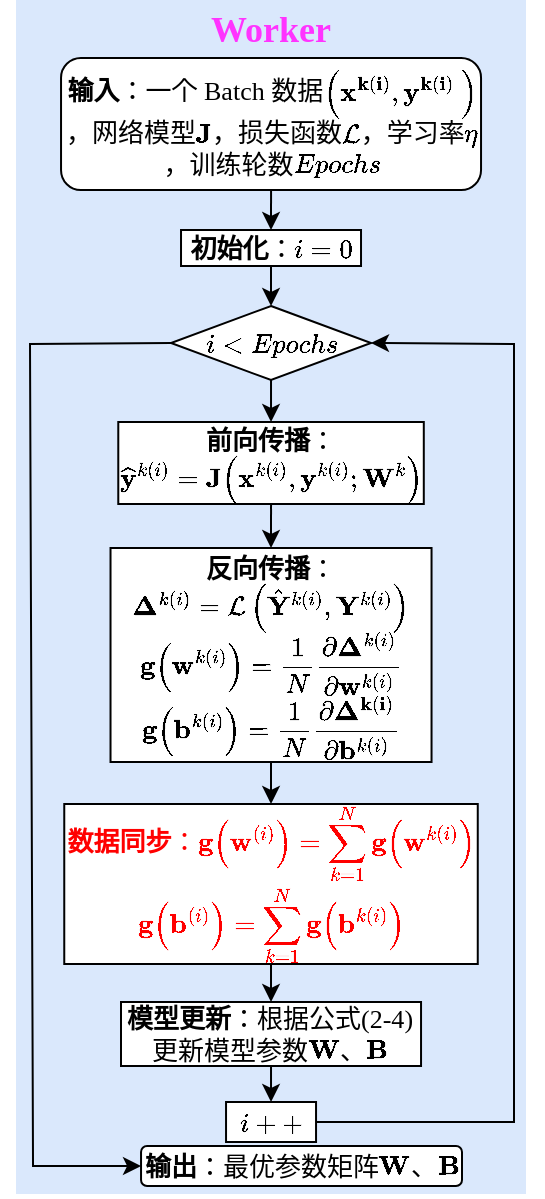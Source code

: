 <mxfile version="24.1.0" type="device">
  <diagram name="第 1 页" id="ZGoeR9LIFm78qa9SrYvj">
    <mxGraphModel dx="988" dy="568" grid="1" gridSize="10" guides="1" tooltips="1" connect="1" arrows="1" fold="1" page="1" pageScale="1" pageWidth="827" pageHeight="1169" math="1" shadow="0">
      <root>
        <mxCell id="0" />
        <mxCell id="1" parent="0" />
        <mxCell id="1w3eNoOZPT37V3u_YCe4-22" value="" style="group" vertex="1" connectable="0" parent="1">
          <mxGeometry x="570" width="255" height="597" as="geometry" />
        </mxCell>
        <mxCell id="1w3eNoOZPT37V3u_YCe4-2" value="" style="rounded=0;whiteSpace=wrap;html=1;fillColor=#DAE8FC;dashed=1;strokeColor=none;fontFamily=宋体;fontSize=10.5;container=0;" vertex="1" parent="1w3eNoOZPT37V3u_YCe4-22">
          <mxGeometry width="255" height="597" as="geometry" />
        </mxCell>
        <mxCell id="1w3eNoOZPT37V3u_YCe4-3" value="" style="edgeStyle=orthogonalEdgeStyle;rounded=0;orthogonalLoop=1;jettySize=auto;html=1;entryX=0.5;entryY=0;entryDx=0;entryDy=0;fontFamily=宋体;fontSize=13;exitX=0.5;exitY=1;exitDx=0;exitDy=0;" edge="1" parent="1w3eNoOZPT37V3u_YCe4-22" source="1w3eNoOZPT37V3u_YCe4-4" target="1w3eNoOZPT37V3u_YCe4-7">
          <mxGeometry relative="1" as="geometry">
            <mxPoint x="187" y="77" as="sourcePoint" />
          </mxGeometry>
        </mxCell>
        <mxCell id="1w3eNoOZPT37V3u_YCe4-4" value="&lt;font style=&quot;font-size: 13px;&quot;&gt;&lt;b&gt;输入&lt;/b&gt;：一个 &lt;font style=&quot;font-size: 13px;&quot; face=&quot;Times New Roman&quot;&gt;Batch&lt;/font&gt; 数据`\left( \mathbf{x^{k(i)}}, \mathbf{y^{k(i)}}&lt;br style=&quot;border-color: var(--border-color); font-size: 13px;&quot;&gt;&amp;nbsp;\right)`，网络模型`\mathbf{J}`，损失函数\(\mathcal{L}\)，学习率`\eta`，训练轮数`Epochs`&lt;/font&gt;" style="rounded=1;whiteSpace=wrap;html=1;fontSize=13;fontFamily=宋体;container=0;" vertex="1" parent="1w3eNoOZPT37V3u_YCe4-22">
          <mxGeometry x="22.52" y="29" width="210" height="66" as="geometry" />
        </mxCell>
        <mxCell id="1w3eNoOZPT37V3u_YCe4-5" value="$$i&amp;lt;Epochs$$" style="rhombus;whiteSpace=wrap;html=1;fontFamily=宋体;fontSize=13;container=0;" vertex="1" parent="1w3eNoOZPT37V3u_YCe4-22">
          <mxGeometry x="77.51" y="153" width="100" height="37" as="geometry" />
        </mxCell>
        <mxCell id="1w3eNoOZPT37V3u_YCe4-6" value="&lt;b&gt;前向传播&lt;/b&gt;：`\hat{\mathbf{y}}^{k(i)} = \mathbf{J} \left(\mathbf{x}^{k(i)},\mathbf{y}^{k(i)}; \mathbf{W}^{k}\right)`" style="rounded=0;whiteSpace=wrap;html=1;fontFamily=宋体;fontSize=13;container=0;" vertex="1" parent="1w3eNoOZPT37V3u_YCe4-22">
          <mxGeometry x="51.14" y="211" width="152.76" height="41" as="geometry" />
        </mxCell>
        <mxCell id="1w3eNoOZPT37V3u_YCe4-7" value="&lt;b&gt;初始化&lt;/b&gt;：`i=0`" style="rounded=0;whiteSpace=wrap;html=1;fontFamily=宋体;fontSize=13;container=0;" vertex="1" parent="1w3eNoOZPT37V3u_YCe4-22">
          <mxGeometry x="82.51" y="115" width="90" height="18" as="geometry" />
        </mxCell>
        <mxCell id="1w3eNoOZPT37V3u_YCe4-8" value="&lt;b&gt;反向传播&lt;/b&gt;：\(\mathbf{\Delta}^{k(i)} = \mathcal{L}\left( \hat{\mathbf{Y}}^{k(i)&lt;br style=&quot;border-color: var(--border-color); font-size: 13px;&quot;&gt;}&lt;br style=&quot;font-size: 13px;&quot;&gt;, \mathbf{Y}^{k(i)}&lt;br style=&quot;font-size: 13px;&quot;&gt;&amp;nbsp;\right)\)`\mathbf{g}\left(\mathbf{w}^{k(i)&lt;br style=&quot;font-size: 13px;&quot;&gt;} \right)=\frac{1}{N}\frac{\partial \mathbf{\Delta}^{k(i)&lt;br style=&quot;font-size: 13px;&quot;&gt;}}{\partial \mathbf{w}^{k(i)}}&lt;br style=&quot;font-size: 13px;&quot;&gt;``\mathbf{g}\left(\mathbf{b}^{k(i)&lt;br style=&quot;font-size: 13px;&quot;&gt;} \right)=\frac{1}{N}&lt;br style=&quot;font-size: 13px;&quot;&gt;\frac{\partial \mathbf{\Delta^{k(i)&lt;br style=&quot;font-size: 13px;&quot;&gt;}}}{\partial \mathbf{b}^{k(i)&lt;br style=&quot;font-size: 13px;&quot;&gt;}}&lt;br style=&quot;border-color: var(--border-color); font-size: 13px;&quot;&gt;`" style="rounded=0;whiteSpace=wrap;html=1;fontFamily=宋体;fontSize=13;container=0;" vertex="1" parent="1w3eNoOZPT37V3u_YCe4-22">
          <mxGeometry x="47.26" y="274" width="160.51" height="107" as="geometry" />
        </mxCell>
        <mxCell id="1w3eNoOZPT37V3u_YCe4-9" value="&lt;b&gt;模型更新&lt;/b&gt;：根据公式&lt;font face=&quot;Times New Roman&quot;&gt;(&lt;font style=&quot;font-size: 13px;&quot;&gt;2-4&lt;/font&gt;)&lt;/font&gt;更新模型参数`\mathbf{W}`、`\mathbf{B}`" style="rounded=0;whiteSpace=wrap;html=1;fontFamily=宋体;fontSize=13;container=0;" vertex="1" parent="1w3eNoOZPT37V3u_YCe4-22">
          <mxGeometry x="52.5" y="501" width="150.02" height="32" as="geometry" />
        </mxCell>
        <mxCell id="1w3eNoOZPT37V3u_YCe4-10" value="`i++`" style="rounded=0;whiteSpace=wrap;html=1;fontFamily=宋体;fontSize=13;container=0;" vertex="1" parent="1w3eNoOZPT37V3u_YCe4-22">
          <mxGeometry x="105.02" y="551" width="45" height="20" as="geometry" />
        </mxCell>
        <mxCell id="1w3eNoOZPT37V3u_YCe4-11" value="" style="edgeStyle=orthogonalEdgeStyle;rounded=0;orthogonalLoop=1;jettySize=auto;html=1;exitX=0.5;exitY=1;exitDx=0;exitDy=0;entryX=0.5;entryY=0;entryDx=0;entryDy=0;fontFamily=宋体;fontSize=13;" edge="1" parent="1w3eNoOZPT37V3u_YCe4-22" source="1w3eNoOZPT37V3u_YCe4-7" target="1w3eNoOZPT37V3u_YCe4-5">
          <mxGeometry relative="1" as="geometry">
            <mxPoint x="137.51" y="73" as="sourcePoint" />
            <mxPoint x="137.51" y="103" as="targetPoint" />
          </mxGeometry>
        </mxCell>
        <mxCell id="1w3eNoOZPT37V3u_YCe4-12" value="" style="edgeStyle=orthogonalEdgeStyle;rounded=0;orthogonalLoop=1;jettySize=auto;html=1;exitX=0.5;exitY=1;exitDx=0;exitDy=0;entryX=0.5;entryY=0;entryDx=0;entryDy=0;fontFamily=宋体;fontSize=13;" edge="1" parent="1w3eNoOZPT37V3u_YCe4-22" source="1w3eNoOZPT37V3u_YCe4-5" target="1w3eNoOZPT37V3u_YCe4-6">
          <mxGeometry relative="1" as="geometry">
            <mxPoint x="147.51" y="213" as="sourcePoint" />
            <mxPoint x="127.51" y="233" as="targetPoint" />
          </mxGeometry>
        </mxCell>
        <mxCell id="1w3eNoOZPT37V3u_YCe4-13" value="" style="edgeStyle=orthogonalEdgeStyle;rounded=0;orthogonalLoop=1;jettySize=auto;html=1;exitX=0.5;exitY=1;exitDx=0;exitDy=0;entryX=0.5;entryY=0;entryDx=0;entryDy=0;fontFamily=宋体;fontSize=13;" edge="1" parent="1w3eNoOZPT37V3u_YCe4-22" source="1w3eNoOZPT37V3u_YCe4-6" target="1w3eNoOZPT37V3u_YCe4-8">
          <mxGeometry relative="1" as="geometry">
            <mxPoint x="127.43" y="263" as="sourcePoint" />
            <mxPoint x="127.43" y="293" as="targetPoint" />
          </mxGeometry>
        </mxCell>
        <mxCell id="1w3eNoOZPT37V3u_YCe4-14" value="" style="edgeStyle=orthogonalEdgeStyle;rounded=0;orthogonalLoop=1;jettySize=auto;html=1;exitX=0.5;exitY=1;exitDx=0;exitDy=0;entryX=0.5;entryY=0;entryDx=0;entryDy=0;fontFamily=宋体;fontSize=13;" edge="1" parent="1w3eNoOZPT37V3u_YCe4-22" source="1w3eNoOZPT37V3u_YCe4-8" target="1w3eNoOZPT37V3u_YCe4-19">
          <mxGeometry relative="1" as="geometry">
            <mxPoint x="127.43" y="353" as="sourcePoint" />
            <mxPoint x="128.51" y="373" as="targetPoint" />
          </mxGeometry>
        </mxCell>
        <mxCell id="1w3eNoOZPT37V3u_YCe4-15" value="" style="edgeStyle=orthogonalEdgeStyle;rounded=0;orthogonalLoop=1;jettySize=auto;html=1;exitX=0.5;exitY=1;exitDx=0;exitDy=0;entryX=0.5;entryY=0;entryDx=0;entryDy=0;fontFamily=宋体;fontSize=13;" edge="1" parent="1w3eNoOZPT37V3u_YCe4-22" source="1w3eNoOZPT37V3u_YCe4-9" target="1w3eNoOZPT37V3u_YCe4-10">
          <mxGeometry relative="1" as="geometry">
            <mxPoint x="127.39" y="553" as="sourcePoint" />
            <mxPoint x="127.39" y="583" as="targetPoint" />
          </mxGeometry>
        </mxCell>
        <mxCell id="1w3eNoOZPT37V3u_YCe4-16" value="" style="endArrow=classic;html=1;rounded=0;exitX=0;exitY=0.5;exitDx=0;exitDy=0;entryX=0;entryY=0.5;entryDx=0;entryDy=0;fontFamily=宋体;fontSize=13;" edge="1" parent="1w3eNoOZPT37V3u_YCe4-22" source="1w3eNoOZPT37V3u_YCe4-5" target="1w3eNoOZPT37V3u_YCe4-18">
          <mxGeometry width="50" height="50" relative="1" as="geometry">
            <mxPoint x="71.51" y="178" as="sourcePoint" />
            <mxPoint x="99.01" y="453" as="targetPoint" />
            <Array as="points">
              <mxPoint x="7" y="172" />
              <mxPoint x="8.51" y="583" />
            </Array>
          </mxGeometry>
        </mxCell>
        <mxCell id="1w3eNoOZPT37V3u_YCe4-17" value="" style="endArrow=classic;html=1;rounded=0;exitX=1;exitY=0.5;exitDx=0;exitDy=0;entryX=1;entryY=0.5;entryDx=0;entryDy=0;fontFamily=宋体;fontSize=13;" edge="1" parent="1w3eNoOZPT37V3u_YCe4-22" source="1w3eNoOZPT37V3u_YCe4-10" target="1w3eNoOZPT37V3u_YCe4-5">
          <mxGeometry width="50" height="50" relative="1" as="geometry">
            <mxPoint x="335.51" y="443" as="sourcePoint" />
            <mxPoint x="132.51" y="133" as="targetPoint" />
            <Array as="points">
              <mxPoint x="249" y="561" />
              <mxPoint x="249" y="172" />
            </Array>
          </mxGeometry>
        </mxCell>
        <mxCell id="1w3eNoOZPT37V3u_YCe4-18" value="&lt;font style=&quot;font-size: 13px;&quot;&gt;&lt;b&gt;输出&lt;/b&gt;：最优参数矩阵`\mathbf{W}`、`\mathbf{B}`&lt;/font&gt;" style="rounded=1;whiteSpace=wrap;html=1;fontSize=13;fontFamily=宋体;container=0;" vertex="1" parent="1w3eNoOZPT37V3u_YCe4-22">
          <mxGeometry x="62.52" y="573" width="160.48" height="20" as="geometry" />
        </mxCell>
        <mxCell id="1w3eNoOZPT37V3u_YCe4-19" value="&lt;b&gt;数据同步&lt;/b&gt;：`\mathbf{g}\left(\mathbf{w}^{(i)&lt;br style=&quot;border-color: var(--border-color); font-size: 13px;&quot;&gt;} \right)=&lt;br style=&quot;font-size: 13px;&quot;&gt;\sum_{k=1}^{N}\mathbf{g}\left(\mathbf{w}^{k(i)&lt;br style=&quot;border-color: var(--border-color); font-size: 13px;&quot;&gt;} \right)&lt;br style=&quot;font-size: 13px;&quot;&gt;``\mathbf{g}\left(\mathbf{b}^{(i)&lt;br style=&quot;border-color: var(--border-color); font-size: 13px;&quot;&gt;} \right)=&lt;br style=&quot;border-color: var(--border-color); font-size: 13px;&quot;&gt;\sum_{k=1}^{N}\mathbf{g}\left(\mathbf{b}^{k(i)&lt;br style=&quot;border-color: var(--border-color); font-size: 13px;&quot;&gt;} \right)&lt;br style=&quot;border-color: var(--border-color); font-size: 13px;&quot;&gt;`" style="rounded=0;whiteSpace=wrap;html=1;fontFamily=宋体;fontColor=#FF0000;fontSize=13;container=0;" vertex="1" parent="1w3eNoOZPT37V3u_YCe4-22">
          <mxGeometry x="24.13" y="402" width="206.75" height="80" as="geometry" />
        </mxCell>
        <mxCell id="1w3eNoOZPT37V3u_YCe4-20" value="" style="edgeStyle=orthogonalEdgeStyle;rounded=0;orthogonalLoop=1;jettySize=auto;html=1;exitX=0.5;exitY=1;exitDx=0;exitDy=0;entryX=0.5;entryY=0;entryDx=0;entryDy=0;fontFamily=宋体;fontSize=13;" edge="1" parent="1w3eNoOZPT37V3u_YCe4-22" source="1w3eNoOZPT37V3u_YCe4-19" target="1w3eNoOZPT37V3u_YCe4-9">
          <mxGeometry relative="1" as="geometry">
            <mxPoint x="127.515" y="473" as="sourcePoint" />
            <mxPoint x="137.51" y="453" as="targetPoint" />
          </mxGeometry>
        </mxCell>
        <mxCell id="1w3eNoOZPT37V3u_YCe4-21" value="&lt;font face=&quot;Times New Roman&quot; style=&quot;font-size: 18px;&quot;&gt;Worker&lt;/font&gt;" style="text;html=1;strokeColor=none;fillColor=none;align=center;verticalAlign=middle;whiteSpace=wrap;rounded=0;fontColor=#FF33FF;fontFamily=宋体;fontSize=18;fontStyle=1;container=0;" vertex="1" parent="1w3eNoOZPT37V3u_YCe4-22">
          <mxGeometry x="95.25" y="5" width="64.5" height="19" as="geometry" />
        </mxCell>
      </root>
    </mxGraphModel>
  </diagram>
</mxfile>
